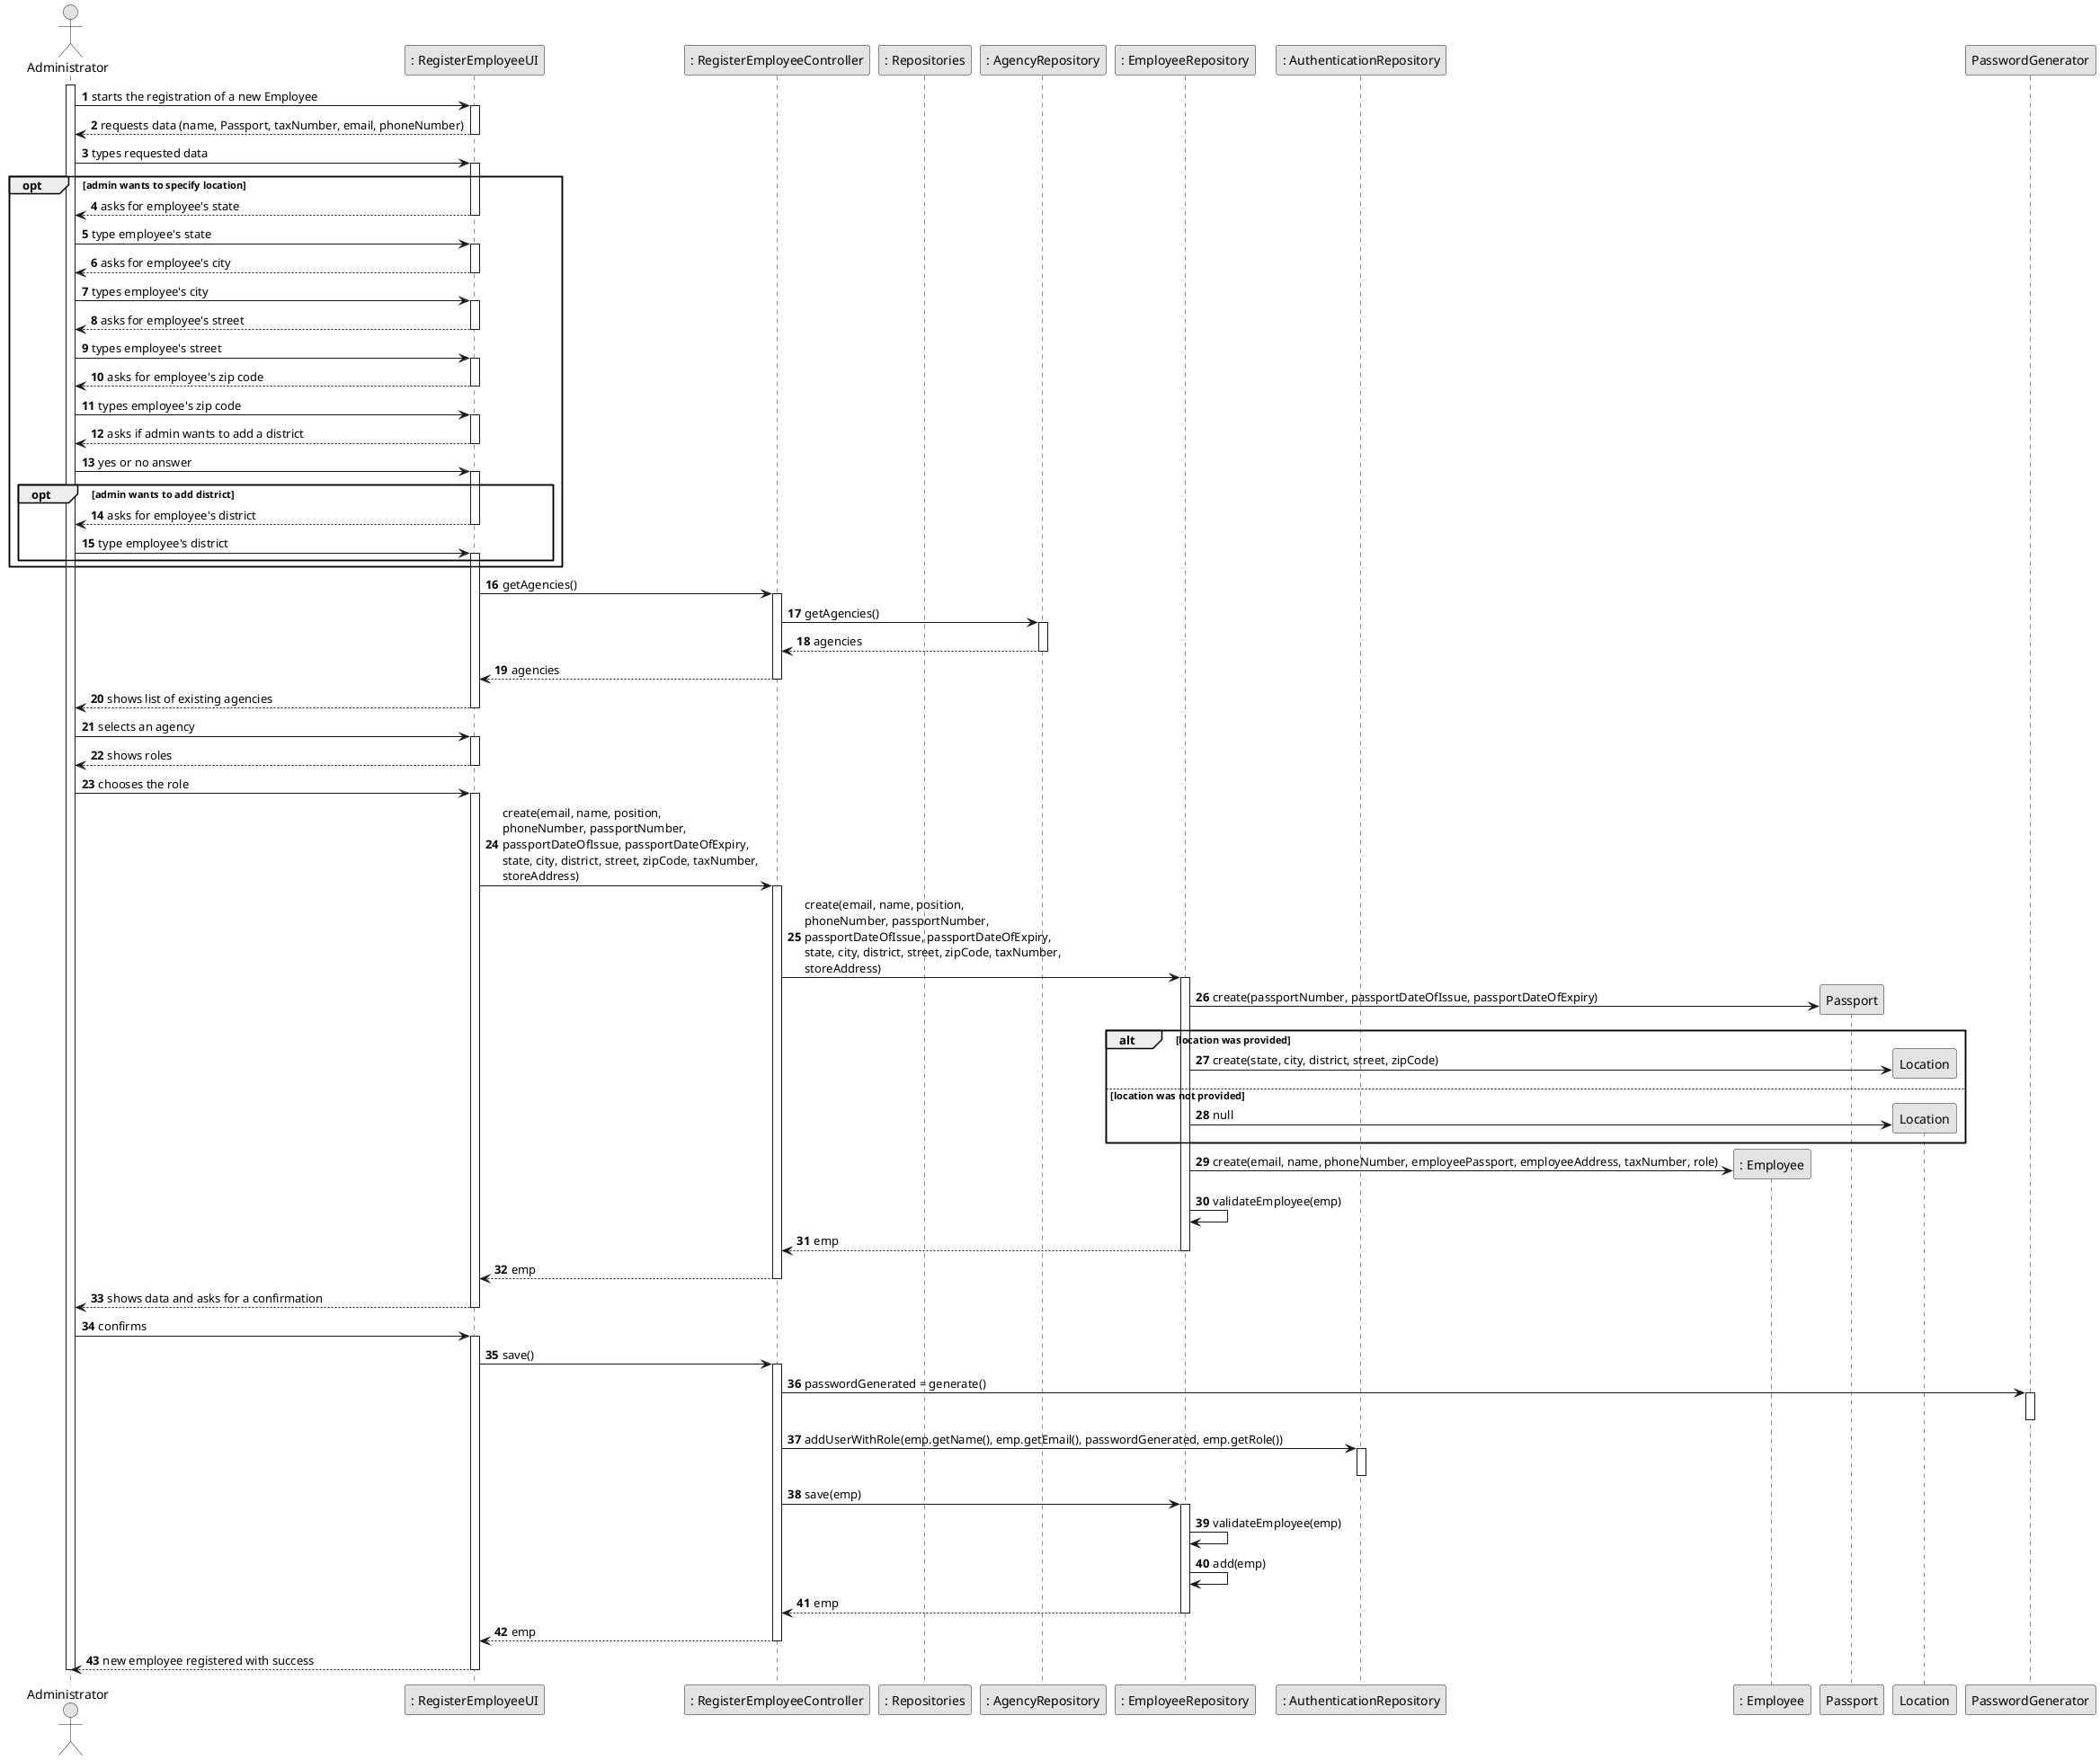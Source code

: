 @startuml
skinparam monochrome true
skinparam packageStyle rectangle
skinparam shadowing false

autonumber

'hide footbox
actor "Administrator" as ADM
participant ": RegisterEmployeeUI" as UI
participant ": RegisterEmployeeController" as Controller
participant ": Repositories" as Repo
participant ": AgencyRepository" as AgencyRepo
participant ": EmployeeRepository" as EmployeeRepository
participant ": AuthenticationRepository" as auth
participant ": Employee" as Employee

activate ADM
ADM -> UI :  starts the registration of a new Employee
activate UI
UI --> ADM : requests data (name, Passport, taxNumber, email, phoneNumber)
deactivate UI
ADM -> UI : types requested data
activate UI

opt admin wants to specify location

UI --> ADM : asks for employee's state
deactivate UI

ADM -> UI : type employee's state
activate UI

UI --> ADM : asks for employee's city
deactivate UI

ADM -> UI : types employee's city
activate UI

UI --> ADM : asks for employee's street
deactivate UI

ADM -> UI : types employee's street
activate UI

UI --> ADM : asks for employee's zip code
deactivate UI

ADM -> UI : types employee's zip code
activate UI

UI --> ADM : asks if admin wants to add a district
deactivate UI

ADM -> UI : yes or no answer
activate UI

opt admin wants to add district

UI --> ADM : asks for employee's district
deactivate UI
 
ADM -> UI : type employee's district
activate UI

end opt

end opt



UI -> Controller : getAgencies()
activate Controller


Controller -> AgencyRepo : getAgencies()
activate AgencyRepo

AgencyRepo --> Controller : agencies
deactivate AgencyRepo

Controller --> UI : agencies
deactivate Controller

UI --> ADM : shows list of existing agencies
deactivate UI

ADM -> UI : selects an agency
activate UI

UI --> ADM : shows roles
deactivate UI

ADM -> UI : chooses the role
activate UI


UI -> Controller : create(email, name, position, \nphoneNumber, passportNumber, \npassportDateOfIssue, passportDateOfExpiry, \nstate, city, district, street, zipCode, taxNumber, \nstoreAddress)
activate Controller


Controller -> EmployeeRepository : create(email, name, position, \nphoneNumber, passportNumber, \npassportDateOfIssue, passportDateOfExpiry, \nstate, city, district, street, zipCode, taxNumber, \nstoreAddress)
activate EmployeeRepository

EmployeeRepository -> Passport** : create(passportNumber, passportDateOfIssue, passportDateOfExpiry)

alt location was provided

EmployeeRepository -> Location** : create(state, city, district, street, zipCode)

else location was not provided

EmployeeRepository -> Location** : null

end alt

EmployeeRepository -> Employee** : create(email, name, phoneNumber, employeePassport, employeeAddress, taxNumber, role)

EmployeeRepository -> EmployeeRepository : validateEmployee(emp)


EmployeeRepository --> Controller : emp
deactivate EmployeeRepository


Controller --> UI : emp
deactivate Controller

UI --> ADM : shows data and asks for a confirmation
deactivate UI

ADM -> UI : confirms
activate UI

UI -> Controller : save()
activate Controller

Controller -> PasswordGenerator : passwordGenerated = generate()
activate PasswordGenerator
deactivate PasswordGenerator

Controller -> auth : addUserWithRole(emp.getName(), emp.getEmail(), passwordGenerated, emp.getRole())
activate auth
deactivate auth

Controller -> EmployeeRepository : save(emp)
activate EmployeeRepository

EmployeeRepository -> EmployeeRepository : validateEmployee(emp)

EmployeeRepository -> EmployeeRepository : add(emp)

EmployeeRepository --> Controller : emp
deactivate EmployeeRepository

Controller --> UI : emp
deactivate Controller

UI --> ADM : new employee registered with success

deactivate UI
deactivate ADM

@enduml